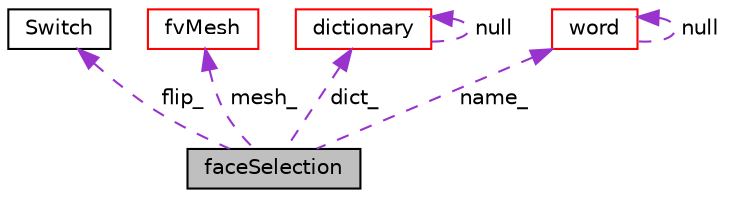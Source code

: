 digraph "faceSelection"
{
  bgcolor="transparent";
  edge [fontname="Helvetica",fontsize="10",labelfontname="Helvetica",labelfontsize="10"];
  node [fontname="Helvetica",fontsize="10",shape=record];
  Node1 [label="faceSelection",height=0.2,width=0.4,color="black", fillcolor="grey75", style="filled", fontcolor="black"];
  Node2 -> Node1 [dir="back",color="darkorchid3",fontsize="10",style="dashed",label=" flip_" ,fontname="Helvetica"];
  Node2 [label="Switch",height=0.2,width=0.4,color="black",URL="$a02591.html",tooltip="A simple wrapper around bool so that it can be read as a word: true/false, on/off, yes/no, y/n, t/f, or none. "];
  Node3 -> Node1 [dir="back",color="darkorchid3",fontsize="10",style="dashed",label=" mesh_" ,fontname="Helvetica"];
  Node3 [label="fvMesh",height=0.2,width=0.4,color="red",URL="$a00889.html",tooltip="Mesh data needed to do the Finite Volume discretisation. "];
  Node4 -> Node1 [dir="back",color="darkorchid3",fontsize="10",style="dashed",label=" dict_" ,fontname="Helvetica"];
  Node4 [label="dictionary",height=0.2,width=0.4,color="red",URL="$a00530.html",tooltip="A list of keyword definitions, which are a keyword followed by any number of values (e..."];
  Node4 -> Node4 [dir="back",color="darkorchid3",fontsize="10",style="dashed",label=" null" ,fontname="Helvetica"];
  Node5 -> Node1 [dir="back",color="darkorchid3",fontsize="10",style="dashed",label=" name_" ,fontname="Helvetica"];
  Node5 [label="word",height=0.2,width=0.4,color="red",URL="$a02969.html",tooltip="A class for handling words, derived from string. "];
  Node5 -> Node5 [dir="back",color="darkorchid3",fontsize="10",style="dashed",label=" null" ,fontname="Helvetica"];
}
